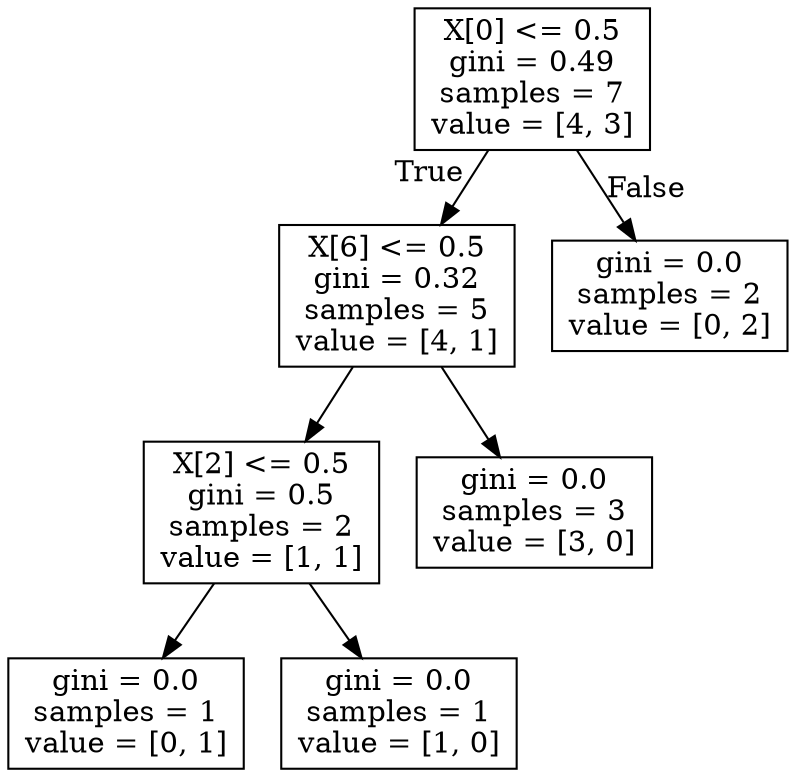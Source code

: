 digraph Tree {
node [shape=box] ;
0 [label="X[0] <= 0.5\ngini = 0.49\nsamples = 7\nvalue = [4, 3]"] ;
1 [label="X[6] <= 0.5\ngini = 0.32\nsamples = 5\nvalue = [4, 1]"] ;
0 -> 1 [labeldistance=2.5, labelangle=45, headlabel="True"] ;
2 [label="X[2] <= 0.5\ngini = 0.5\nsamples = 2\nvalue = [1, 1]"] ;
1 -> 2 ;
3 [label="gini = 0.0\nsamples = 1\nvalue = [0, 1]"] ;
2 -> 3 ;
4 [label="gini = 0.0\nsamples = 1\nvalue = [1, 0]"] ;
2 -> 4 ;
5 [label="gini = 0.0\nsamples = 3\nvalue = [3, 0]"] ;
1 -> 5 ;
6 [label="gini = 0.0\nsamples = 2\nvalue = [0, 2]"] ;
0 -> 6 [labeldistance=2.5, labelangle=-45, headlabel="False"] ;
}